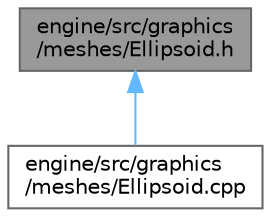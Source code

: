 digraph "engine/src/graphics/meshes/Ellipsoid.h"
{
 // LATEX_PDF_SIZE
  bgcolor="transparent";
  edge [fontname=Helvetica,fontsize=10,labelfontname=Helvetica,labelfontsize=10];
  node [fontname=Helvetica,fontsize=10,shape=box,height=0.2,width=0.4];
  Node1 [id="Node000001",label="engine/src/graphics\l/meshes/Ellipsoid.h",height=0.2,width=0.4,color="gray40", fillcolor="grey60", style="filled", fontcolor="black",tooltip="Header file for the Ellipsoid class."];
  Node1 -> Node2 [id="edge1_Node000001_Node000002",dir="back",color="steelblue1",style="solid",tooltip=" "];
  Node2 [id="Node000002",label="engine/src/graphics\l/meshes/Ellipsoid.cpp",height=0.2,width=0.4,color="grey40", fillcolor="white", style="filled",URL="$de/dd4/_ellipsoid_8cpp.html",tooltip=" "];
}
